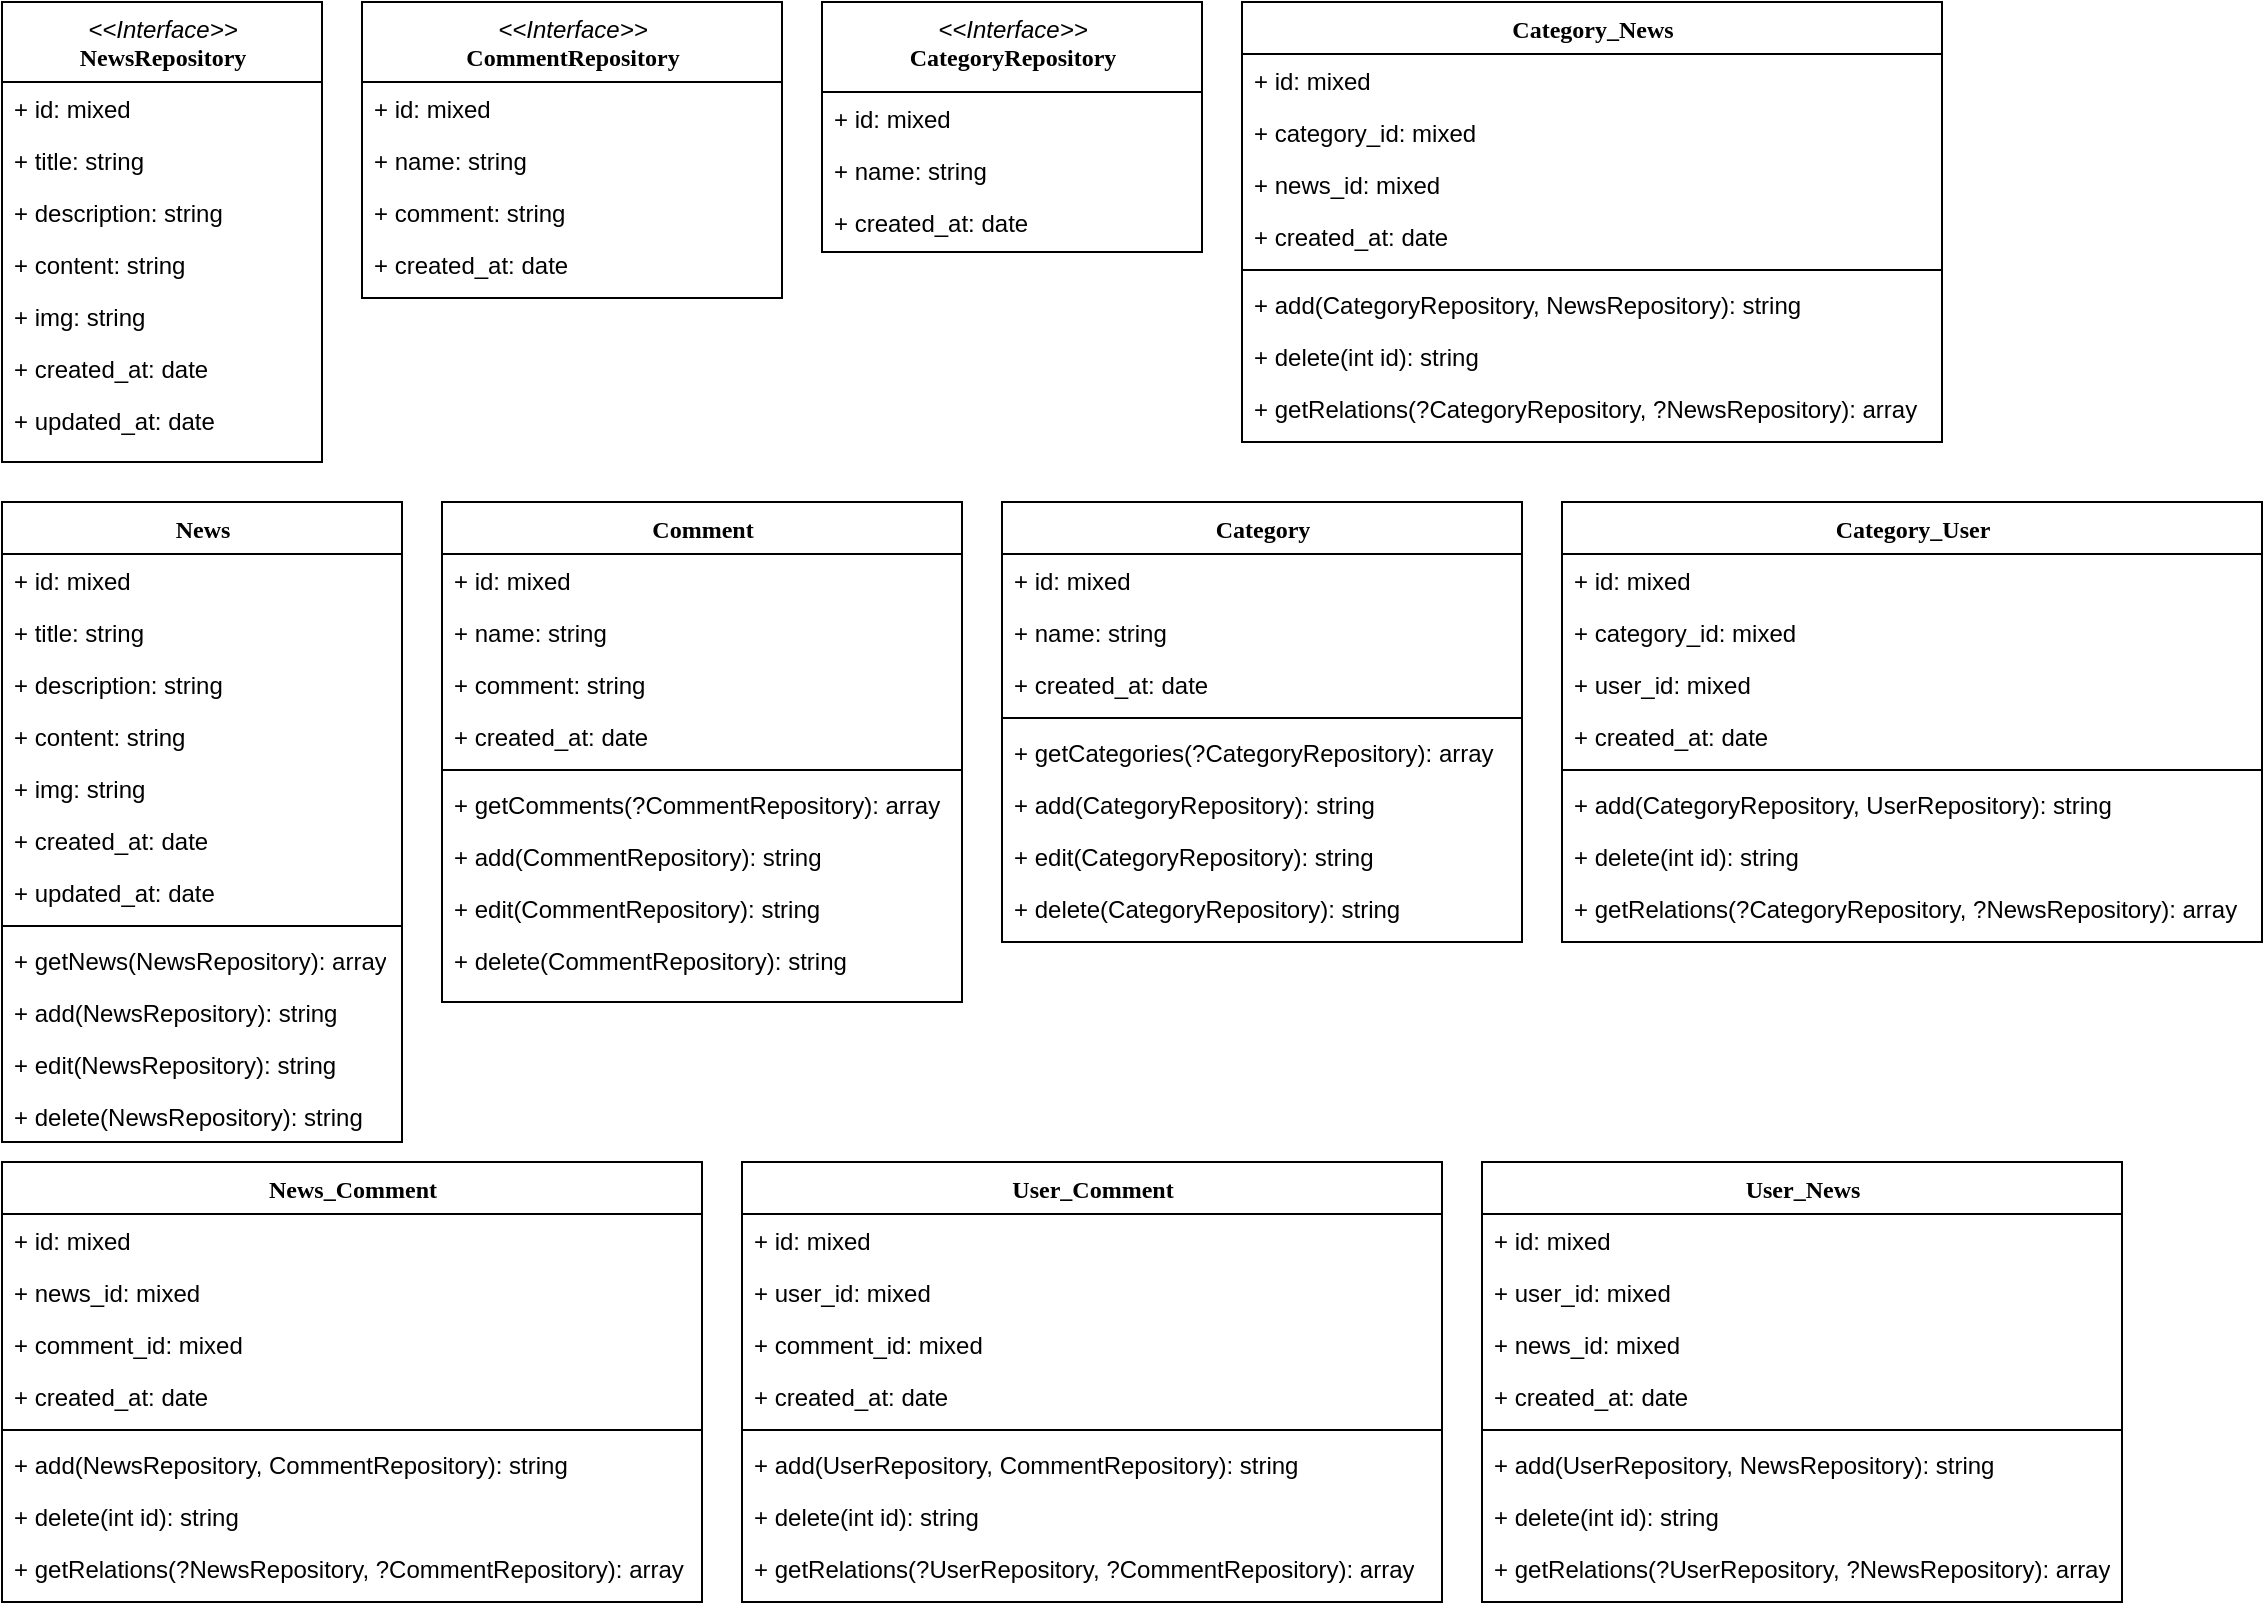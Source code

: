 <mxfile version="15.4.1" type="github">
  <diagram name="Page-1" id="6133507b-19e7-1e82-6fc7-422aa6c4b21f">
    <mxGraphModel dx="1108" dy="482" grid="1" gridSize="10" guides="1" tooltips="1" connect="1" arrows="1" fold="1" page="1" pageScale="1" pageWidth="1100" pageHeight="850" background="none" math="0" shadow="0">
      <root>
        <mxCell id="0" />
        <mxCell id="1" parent="0" />
        <mxCell id="ynhUUwyA57xp1AvjPQce-1" value="Category" style="swimlane;html=1;fontStyle=1;align=center;verticalAlign=top;childLayout=stackLayout;horizontal=1;startSize=26;horizontalStack=0;resizeParent=1;resizeLast=0;collapsible=1;marginBottom=0;swimlaneFillColor=#ffffff;rounded=0;shadow=0;comic=0;labelBackgroundColor=none;strokeWidth=1;fillColor=none;fontFamily=Verdana;fontSize=12" parent="1" vertex="1">
          <mxGeometry x="520" y="270" width="260" height="220" as="geometry" />
        </mxCell>
        <mxCell id="ynhUUwyA57xp1AvjPQce-2" value="+ id: mixed" style="text;html=1;strokeColor=none;fillColor=none;align=left;verticalAlign=top;spacingLeft=4;spacingRight=4;whiteSpace=wrap;overflow=hidden;rotatable=0;points=[[0,0.5],[1,0.5]];portConstraint=eastwest;" parent="ynhUUwyA57xp1AvjPQce-1" vertex="1">
          <mxGeometry y="26" width="260" height="26" as="geometry" />
        </mxCell>
        <mxCell id="ynhUUwyA57xp1AvjPQce-3" value="+ name: string" style="text;html=1;strokeColor=none;fillColor=none;align=left;verticalAlign=top;spacingLeft=4;spacingRight=4;whiteSpace=wrap;overflow=hidden;rotatable=0;points=[[0,0.5],[1,0.5]];portConstraint=eastwest;" parent="ynhUUwyA57xp1AvjPQce-1" vertex="1">
          <mxGeometry y="52" width="260" height="26" as="geometry" />
        </mxCell>
        <mxCell id="ynhUUwyA57xp1AvjPQce-4" value="+ created_at: date" style="text;html=1;strokeColor=none;fillColor=none;align=left;verticalAlign=top;spacingLeft=4;spacingRight=4;whiteSpace=wrap;overflow=hidden;rotatable=0;points=[[0,0.5],[1,0.5]];portConstraint=eastwest;" parent="ynhUUwyA57xp1AvjPQce-1" vertex="1">
          <mxGeometry y="78" width="260" height="26" as="geometry" />
        </mxCell>
        <mxCell id="ynhUUwyA57xp1AvjPQce-5" value="" style="line;html=1;strokeWidth=1;fillColor=none;align=left;verticalAlign=middle;spacingTop=-1;spacingLeft=3;spacingRight=3;rotatable=0;labelPosition=right;points=[];portConstraint=eastwest;" parent="ynhUUwyA57xp1AvjPQce-1" vertex="1">
          <mxGeometry y="104" width="260" height="8" as="geometry" />
        </mxCell>
        <mxCell id="ynhUUwyA57xp1AvjPQce-6" value="+ getCategories(?CategoryRepository): array" style="text;html=1;strokeColor=none;fillColor=none;align=left;verticalAlign=top;spacingLeft=4;spacingRight=4;whiteSpace=wrap;overflow=hidden;rotatable=0;points=[[0,0.5],[1,0.5]];portConstraint=eastwest;" parent="ynhUUwyA57xp1AvjPQce-1" vertex="1">
          <mxGeometry y="112" width="260" height="26" as="geometry" />
        </mxCell>
        <mxCell id="ynhUUwyA57xp1AvjPQce-7" value="+ add(CategoryRepository): string" style="text;html=1;strokeColor=none;fillColor=none;align=left;verticalAlign=top;spacingLeft=4;spacingRight=4;whiteSpace=wrap;overflow=hidden;rotatable=0;points=[[0,0.5],[1,0.5]];portConstraint=eastwest;" parent="ynhUUwyA57xp1AvjPQce-1" vertex="1">
          <mxGeometry y="138" width="260" height="26" as="geometry" />
        </mxCell>
        <mxCell id="ynhUUwyA57xp1AvjPQce-8" value="+ edit(CategoryRepository): string" style="text;html=1;strokeColor=none;fillColor=none;align=left;verticalAlign=top;spacingLeft=4;spacingRight=4;whiteSpace=wrap;overflow=hidden;rotatable=0;points=[[0,0.5],[1,0.5]];portConstraint=eastwest;" parent="ynhUUwyA57xp1AvjPQce-1" vertex="1">
          <mxGeometry y="164" width="260" height="26" as="geometry" />
        </mxCell>
        <mxCell id="ynhUUwyA57xp1AvjPQce-9" value="+ delete(CategoryRepository): string" style="text;html=1;strokeColor=none;fillColor=none;align=left;verticalAlign=top;spacingLeft=4;spacingRight=4;whiteSpace=wrap;overflow=hidden;rotatable=0;points=[[0,0.5],[1,0.5]];portConstraint=eastwest;" parent="ynhUUwyA57xp1AvjPQce-1" vertex="1">
          <mxGeometry y="190" width="260" height="26" as="geometry" />
        </mxCell>
        <mxCell id="ynhUUwyA57xp1AvjPQce-10" value="Category_News" style="swimlane;html=1;fontStyle=1;align=center;verticalAlign=top;childLayout=stackLayout;horizontal=1;startSize=26;horizontalStack=0;resizeParent=1;resizeLast=0;collapsible=1;marginBottom=0;swimlaneFillColor=#ffffff;rounded=0;shadow=0;comic=0;labelBackgroundColor=none;strokeWidth=1;fillColor=none;fontFamily=Verdana;fontSize=12" parent="1" vertex="1">
          <mxGeometry x="640" y="20" width="350" height="220" as="geometry" />
        </mxCell>
        <mxCell id="ynhUUwyA57xp1AvjPQce-11" value="+ id: mixed" style="text;html=1;strokeColor=none;fillColor=none;align=left;verticalAlign=top;spacingLeft=4;spacingRight=4;whiteSpace=wrap;overflow=hidden;rotatable=0;points=[[0,0.5],[1,0.5]];portConstraint=eastwest;" parent="ynhUUwyA57xp1AvjPQce-10" vertex="1">
          <mxGeometry y="26" width="350" height="26" as="geometry" />
        </mxCell>
        <mxCell id="ynhUUwyA57xp1AvjPQce-12" value="+ category_id: mixed" style="text;html=1;strokeColor=none;fillColor=none;align=left;verticalAlign=top;spacingLeft=4;spacingRight=4;whiteSpace=wrap;overflow=hidden;rotatable=0;points=[[0,0.5],[1,0.5]];portConstraint=eastwest;" parent="ynhUUwyA57xp1AvjPQce-10" vertex="1">
          <mxGeometry y="52" width="350" height="26" as="geometry" />
        </mxCell>
        <mxCell id="ynhUUwyA57xp1AvjPQce-13" value="+ news_id: mixed" style="text;html=1;strokeColor=none;fillColor=none;align=left;verticalAlign=top;spacingLeft=4;spacingRight=4;whiteSpace=wrap;overflow=hidden;rotatable=0;points=[[0,0.5],[1,0.5]];portConstraint=eastwest;" parent="ynhUUwyA57xp1AvjPQce-10" vertex="1">
          <mxGeometry y="78" width="350" height="26" as="geometry" />
        </mxCell>
        <mxCell id="ynhUUwyA57xp1AvjPQce-14" value="+ created_at: date" style="text;html=1;strokeColor=none;fillColor=none;align=left;verticalAlign=top;spacingLeft=4;spacingRight=4;whiteSpace=wrap;overflow=hidden;rotatable=0;points=[[0,0.5],[1,0.5]];portConstraint=eastwest;" parent="ynhUUwyA57xp1AvjPQce-10" vertex="1">
          <mxGeometry y="104" width="350" height="26" as="geometry" />
        </mxCell>
        <mxCell id="ynhUUwyA57xp1AvjPQce-15" value="" style="line;html=1;strokeWidth=1;fillColor=none;align=left;verticalAlign=middle;spacingTop=-1;spacingLeft=3;spacingRight=3;rotatable=0;labelPosition=right;points=[];portConstraint=eastwest;" parent="ynhUUwyA57xp1AvjPQce-10" vertex="1">
          <mxGeometry y="130" width="350" height="8" as="geometry" />
        </mxCell>
        <mxCell id="ynhUUwyA57xp1AvjPQce-16" value="+ add(CategoryRepository, NewsRepository): string" style="text;html=1;strokeColor=none;fillColor=none;align=left;verticalAlign=top;spacingLeft=4;spacingRight=4;whiteSpace=wrap;overflow=hidden;rotatable=0;points=[[0,0.5],[1,0.5]];portConstraint=eastwest;" parent="ynhUUwyA57xp1AvjPQce-10" vertex="1">
          <mxGeometry y="138" width="350" height="26" as="geometry" />
        </mxCell>
        <mxCell id="ynhUUwyA57xp1AvjPQce-17" value="+ delete(int id): string" style="text;html=1;strokeColor=none;fillColor=none;align=left;verticalAlign=top;spacingLeft=4;spacingRight=4;whiteSpace=wrap;overflow=hidden;rotatable=0;points=[[0,0.5],[1,0.5]];portConstraint=eastwest;" parent="ynhUUwyA57xp1AvjPQce-10" vertex="1">
          <mxGeometry y="164" width="350" height="26" as="geometry" />
        </mxCell>
        <mxCell id="ynhUUwyA57xp1AvjPQce-18" value="+ getRelations(?CategoryRepository, ?NewsRepository): array" style="text;html=1;strokeColor=none;fillColor=none;align=left;verticalAlign=top;spacingLeft=4;spacingRight=4;whiteSpace=wrap;overflow=hidden;rotatable=0;points=[[0,0.5],[1,0.5]];portConstraint=eastwest;" parent="ynhUUwyA57xp1AvjPQce-10" vertex="1">
          <mxGeometry y="190" width="350" height="26" as="geometry" />
        </mxCell>
        <mxCell id="ynhUUwyA57xp1AvjPQce-19" value="Comment" style="swimlane;html=1;fontStyle=1;align=center;verticalAlign=top;childLayout=stackLayout;horizontal=1;startSize=26;horizontalStack=0;resizeParent=1;resizeLast=0;collapsible=1;marginBottom=0;swimlaneFillColor=#ffffff;rounded=0;shadow=0;comic=0;labelBackgroundColor=none;strokeWidth=1;fillColor=none;fontFamily=Verdana;fontSize=12" parent="1" vertex="1">
          <mxGeometry x="240" y="270" width="260" height="250" as="geometry" />
        </mxCell>
        <mxCell id="ynhUUwyA57xp1AvjPQce-20" value="+ id: mixed" style="text;html=1;strokeColor=none;fillColor=none;align=left;verticalAlign=top;spacingLeft=4;spacingRight=4;whiteSpace=wrap;overflow=hidden;rotatable=0;points=[[0,0.5],[1,0.5]];portConstraint=eastwest;" parent="ynhUUwyA57xp1AvjPQce-19" vertex="1">
          <mxGeometry y="26" width="260" height="26" as="geometry" />
        </mxCell>
        <mxCell id="ynhUUwyA57xp1AvjPQce-21" value="+ name: string" style="text;html=1;strokeColor=none;fillColor=none;align=left;verticalAlign=top;spacingLeft=4;spacingRight=4;whiteSpace=wrap;overflow=hidden;rotatable=0;points=[[0,0.5],[1,0.5]];portConstraint=eastwest;" parent="ynhUUwyA57xp1AvjPQce-19" vertex="1">
          <mxGeometry y="52" width="260" height="26" as="geometry" />
        </mxCell>
        <mxCell id="ynhUUwyA57xp1AvjPQce-22" value="+ comment: string" style="text;html=1;strokeColor=none;fillColor=none;align=left;verticalAlign=top;spacingLeft=4;spacingRight=4;whiteSpace=wrap;overflow=hidden;rotatable=0;points=[[0,0.5],[1,0.5]];portConstraint=eastwest;" parent="ynhUUwyA57xp1AvjPQce-19" vertex="1">
          <mxGeometry y="78" width="260" height="26" as="geometry" />
        </mxCell>
        <mxCell id="ynhUUwyA57xp1AvjPQce-23" value="+ created_at: date" style="text;html=1;strokeColor=none;fillColor=none;align=left;verticalAlign=top;spacingLeft=4;spacingRight=4;whiteSpace=wrap;overflow=hidden;rotatable=0;points=[[0,0.5],[1,0.5]];portConstraint=eastwest;" parent="ynhUUwyA57xp1AvjPQce-19" vertex="1">
          <mxGeometry y="104" width="260" height="26" as="geometry" />
        </mxCell>
        <mxCell id="ynhUUwyA57xp1AvjPQce-24" value="" style="line;html=1;strokeWidth=1;fillColor=none;align=left;verticalAlign=middle;spacingTop=-1;spacingLeft=3;spacingRight=3;rotatable=0;labelPosition=right;points=[];portConstraint=eastwest;" parent="ynhUUwyA57xp1AvjPQce-19" vertex="1">
          <mxGeometry y="130" width="260" height="8" as="geometry" />
        </mxCell>
        <mxCell id="ynhUUwyA57xp1AvjPQce-25" value="+ getComments(?CommentRepository): array" style="text;html=1;strokeColor=none;fillColor=none;align=left;verticalAlign=top;spacingLeft=4;spacingRight=4;whiteSpace=wrap;overflow=hidden;rotatable=0;points=[[0,0.5],[1,0.5]];portConstraint=eastwest;" parent="ynhUUwyA57xp1AvjPQce-19" vertex="1">
          <mxGeometry y="138" width="260" height="26" as="geometry" />
        </mxCell>
        <mxCell id="ynhUUwyA57xp1AvjPQce-26" value="+ add(CommentRepository): string" style="text;html=1;strokeColor=none;fillColor=none;align=left;verticalAlign=top;spacingLeft=4;spacingRight=4;whiteSpace=wrap;overflow=hidden;rotatable=0;points=[[0,0.5],[1,0.5]];portConstraint=eastwest;" parent="ynhUUwyA57xp1AvjPQce-19" vertex="1">
          <mxGeometry y="164" width="260" height="26" as="geometry" />
        </mxCell>
        <mxCell id="ynhUUwyA57xp1AvjPQce-27" value="+ edit(CommentRepository): string" style="text;html=1;strokeColor=none;fillColor=none;align=left;verticalAlign=top;spacingLeft=4;spacingRight=4;whiteSpace=wrap;overflow=hidden;rotatable=0;points=[[0,0.5],[1,0.5]];portConstraint=eastwest;" parent="ynhUUwyA57xp1AvjPQce-19" vertex="1">
          <mxGeometry y="190" width="260" height="26" as="geometry" />
        </mxCell>
        <mxCell id="ynhUUwyA57xp1AvjPQce-28" value="+ delete(CommentRepository): string" style="text;html=1;strokeColor=none;fillColor=none;align=left;verticalAlign=top;spacingLeft=4;spacingRight=4;whiteSpace=wrap;overflow=hidden;rotatable=0;points=[[0,0.5],[1,0.5]];portConstraint=eastwest;" parent="ynhUUwyA57xp1AvjPQce-19" vertex="1">
          <mxGeometry y="216" width="260" height="26" as="geometry" />
        </mxCell>
        <mxCell id="ynhUUwyA57xp1AvjPQce-29" value="News" style="swimlane;html=1;fontStyle=1;align=center;verticalAlign=top;childLayout=stackLayout;horizontal=1;startSize=26;horizontalStack=0;resizeParent=1;resizeLast=0;collapsible=1;marginBottom=0;swimlaneFillColor=#ffffff;rounded=0;shadow=0;comic=0;labelBackgroundColor=none;strokeWidth=1;fillColor=none;fontFamily=Verdana;fontSize=12" parent="1" vertex="1">
          <mxGeometry x="20" y="270" width="200" height="320" as="geometry" />
        </mxCell>
        <mxCell id="ynhUUwyA57xp1AvjPQce-30" value="+ id: mixed" style="text;html=1;strokeColor=none;fillColor=none;align=left;verticalAlign=top;spacingLeft=4;spacingRight=4;whiteSpace=wrap;overflow=hidden;rotatable=0;points=[[0,0.5],[1,0.5]];portConstraint=eastwest;" parent="ynhUUwyA57xp1AvjPQce-29" vertex="1">
          <mxGeometry y="26" width="200" height="26" as="geometry" />
        </mxCell>
        <mxCell id="ynhUUwyA57xp1AvjPQce-31" value="+ title: string" style="text;html=1;strokeColor=none;fillColor=none;align=left;verticalAlign=top;spacingLeft=4;spacingRight=4;whiteSpace=wrap;overflow=hidden;rotatable=0;points=[[0,0.5],[1,0.5]];portConstraint=eastwest;" parent="ynhUUwyA57xp1AvjPQce-29" vertex="1">
          <mxGeometry y="52" width="200" height="26" as="geometry" />
        </mxCell>
        <mxCell id="ynhUUwyA57xp1AvjPQce-32" value="+ description: string" style="text;html=1;strokeColor=none;fillColor=none;align=left;verticalAlign=top;spacingLeft=4;spacingRight=4;whiteSpace=wrap;overflow=hidden;rotatable=0;points=[[0,0.5],[1,0.5]];portConstraint=eastwest;" parent="ynhUUwyA57xp1AvjPQce-29" vertex="1">
          <mxGeometry y="78" width="200" height="26" as="geometry" />
        </mxCell>
        <mxCell id="ynhUUwyA57xp1AvjPQce-33" value="+ content: string" style="text;html=1;strokeColor=none;fillColor=none;align=left;verticalAlign=top;spacingLeft=4;spacingRight=4;whiteSpace=wrap;overflow=hidden;rotatable=0;points=[[0,0.5],[1,0.5]];portConstraint=eastwest;" parent="ynhUUwyA57xp1AvjPQce-29" vertex="1">
          <mxGeometry y="104" width="200" height="26" as="geometry" />
        </mxCell>
        <mxCell id="ynhUUwyA57xp1AvjPQce-34" value="+ img: string" style="text;html=1;strokeColor=none;fillColor=none;align=left;verticalAlign=top;spacingLeft=4;spacingRight=4;whiteSpace=wrap;overflow=hidden;rotatable=0;points=[[0,0.5],[1,0.5]];portConstraint=eastwest;" parent="ynhUUwyA57xp1AvjPQce-29" vertex="1">
          <mxGeometry y="130" width="200" height="26" as="geometry" />
        </mxCell>
        <mxCell id="ynhUUwyA57xp1AvjPQce-35" value="+ created_at: date" style="text;html=1;strokeColor=none;fillColor=none;align=left;verticalAlign=top;spacingLeft=4;spacingRight=4;whiteSpace=wrap;overflow=hidden;rotatable=0;points=[[0,0.5],[1,0.5]];portConstraint=eastwest;" parent="ynhUUwyA57xp1AvjPQce-29" vertex="1">
          <mxGeometry y="156" width="200" height="26" as="geometry" />
        </mxCell>
        <mxCell id="ynhUUwyA57xp1AvjPQce-36" value="+ updated_at: date" style="text;html=1;strokeColor=none;fillColor=none;align=left;verticalAlign=top;spacingLeft=4;spacingRight=4;whiteSpace=wrap;overflow=hidden;rotatable=0;points=[[0,0.5],[1,0.5]];portConstraint=eastwest;" parent="ynhUUwyA57xp1AvjPQce-29" vertex="1">
          <mxGeometry y="182" width="200" height="26" as="geometry" />
        </mxCell>
        <mxCell id="ynhUUwyA57xp1AvjPQce-37" value="" style="line;html=1;strokeWidth=1;fillColor=none;align=left;verticalAlign=middle;spacingTop=-1;spacingLeft=3;spacingRight=3;rotatable=0;labelPosition=right;points=[];portConstraint=eastwest;" parent="ynhUUwyA57xp1AvjPQce-29" vertex="1">
          <mxGeometry y="208" width="200" height="8" as="geometry" />
        </mxCell>
        <mxCell id="ynhUUwyA57xp1AvjPQce-38" value="+ getNews(NewsRepository): array" style="text;html=1;strokeColor=none;fillColor=none;align=left;verticalAlign=top;spacingLeft=4;spacingRight=4;whiteSpace=wrap;overflow=hidden;rotatable=0;points=[[0,0.5],[1,0.5]];portConstraint=eastwest;" parent="ynhUUwyA57xp1AvjPQce-29" vertex="1">
          <mxGeometry y="216" width="200" height="26" as="geometry" />
        </mxCell>
        <mxCell id="ynhUUwyA57xp1AvjPQce-39" value="+ add(NewsRepository): string" style="text;html=1;strokeColor=none;fillColor=none;align=left;verticalAlign=top;spacingLeft=4;spacingRight=4;whiteSpace=wrap;overflow=hidden;rotatable=0;points=[[0,0.5],[1,0.5]];portConstraint=eastwest;" parent="ynhUUwyA57xp1AvjPQce-29" vertex="1">
          <mxGeometry y="242" width="200" height="26" as="geometry" />
        </mxCell>
        <mxCell id="ynhUUwyA57xp1AvjPQce-40" value="+ edit(NewsRepository): string" style="text;html=1;strokeColor=none;fillColor=none;align=left;verticalAlign=top;spacingLeft=4;spacingRight=4;whiteSpace=wrap;overflow=hidden;rotatable=0;points=[[0,0.5],[1,0.5]];portConstraint=eastwest;" parent="ynhUUwyA57xp1AvjPQce-29" vertex="1">
          <mxGeometry y="268" width="200" height="26" as="geometry" />
        </mxCell>
        <mxCell id="ynhUUwyA57xp1AvjPQce-41" value="+ delete(NewsRepository): string" style="text;html=1;strokeColor=none;fillColor=none;align=left;verticalAlign=top;spacingLeft=4;spacingRight=4;whiteSpace=wrap;overflow=hidden;rotatable=0;points=[[0,0.5],[1,0.5]];portConstraint=eastwest;" parent="ynhUUwyA57xp1AvjPQce-29" vertex="1">
          <mxGeometry y="294" width="200" height="26" as="geometry" />
        </mxCell>
        <mxCell id="ynhUUwyA57xp1AvjPQce-42" value="News_Comment" style="swimlane;html=1;fontStyle=1;align=center;verticalAlign=top;childLayout=stackLayout;horizontal=1;startSize=26;horizontalStack=0;resizeParent=1;resizeLast=0;collapsible=1;marginBottom=0;swimlaneFillColor=#ffffff;rounded=0;shadow=0;comic=0;labelBackgroundColor=none;strokeWidth=1;fillColor=none;fontFamily=Verdana;fontSize=12" parent="1" vertex="1">
          <mxGeometry x="20" y="600" width="350" height="220" as="geometry" />
        </mxCell>
        <mxCell id="ynhUUwyA57xp1AvjPQce-43" value="+ id: mixed" style="text;html=1;strokeColor=none;fillColor=none;align=left;verticalAlign=top;spacingLeft=4;spacingRight=4;whiteSpace=wrap;overflow=hidden;rotatable=0;points=[[0,0.5],[1,0.5]];portConstraint=eastwest;" parent="ynhUUwyA57xp1AvjPQce-42" vertex="1">
          <mxGeometry y="26" width="350" height="26" as="geometry" />
        </mxCell>
        <mxCell id="ynhUUwyA57xp1AvjPQce-44" value="+ news_id: mixed" style="text;html=1;strokeColor=none;fillColor=none;align=left;verticalAlign=top;spacingLeft=4;spacingRight=4;whiteSpace=wrap;overflow=hidden;rotatable=0;points=[[0,0.5],[1,0.5]];portConstraint=eastwest;" parent="ynhUUwyA57xp1AvjPQce-42" vertex="1">
          <mxGeometry y="52" width="350" height="26" as="geometry" />
        </mxCell>
        <mxCell id="ynhUUwyA57xp1AvjPQce-45" value="+ comment_id: mixed" style="text;html=1;strokeColor=none;fillColor=none;align=left;verticalAlign=top;spacingLeft=4;spacingRight=4;whiteSpace=wrap;overflow=hidden;rotatable=0;points=[[0,0.5],[1,0.5]];portConstraint=eastwest;" parent="ynhUUwyA57xp1AvjPQce-42" vertex="1">
          <mxGeometry y="78" width="350" height="26" as="geometry" />
        </mxCell>
        <mxCell id="ynhUUwyA57xp1AvjPQce-46" value="+ created_at: date" style="text;html=1;strokeColor=none;fillColor=none;align=left;verticalAlign=top;spacingLeft=4;spacingRight=4;whiteSpace=wrap;overflow=hidden;rotatable=0;points=[[0,0.5],[1,0.5]];portConstraint=eastwest;" parent="ynhUUwyA57xp1AvjPQce-42" vertex="1">
          <mxGeometry y="104" width="350" height="26" as="geometry" />
        </mxCell>
        <mxCell id="ynhUUwyA57xp1AvjPQce-47" value="" style="line;html=1;strokeWidth=1;fillColor=none;align=left;verticalAlign=middle;spacingTop=-1;spacingLeft=3;spacingRight=3;rotatable=0;labelPosition=right;points=[];portConstraint=eastwest;" parent="ynhUUwyA57xp1AvjPQce-42" vertex="1">
          <mxGeometry y="130" width="350" height="8" as="geometry" />
        </mxCell>
        <mxCell id="ynhUUwyA57xp1AvjPQce-48" value="+ add(NewsRepository, CommentRepository): string" style="text;html=1;strokeColor=none;fillColor=none;align=left;verticalAlign=top;spacingLeft=4;spacingRight=4;whiteSpace=wrap;overflow=hidden;rotatable=0;points=[[0,0.5],[1,0.5]];portConstraint=eastwest;" parent="ynhUUwyA57xp1AvjPQce-42" vertex="1">
          <mxGeometry y="138" width="350" height="26" as="geometry" />
        </mxCell>
        <mxCell id="ynhUUwyA57xp1AvjPQce-49" value="+ delete(int id): string" style="text;html=1;strokeColor=none;fillColor=none;align=left;verticalAlign=top;spacingLeft=4;spacingRight=4;whiteSpace=wrap;overflow=hidden;rotatable=0;points=[[0,0.5],[1,0.5]];portConstraint=eastwest;" parent="ynhUUwyA57xp1AvjPQce-42" vertex="1">
          <mxGeometry y="164" width="350" height="26" as="geometry" />
        </mxCell>
        <mxCell id="ynhUUwyA57xp1AvjPQce-50" value="+ getRelations(?NewsRepository, ?CommentRepository): array" style="text;html=1;strokeColor=none;fillColor=none;align=left;verticalAlign=top;spacingLeft=4;spacingRight=4;whiteSpace=wrap;overflow=hidden;rotatable=0;points=[[0,0.5],[1,0.5]];portConstraint=eastwest;" parent="ynhUUwyA57xp1AvjPQce-42" vertex="1">
          <mxGeometry y="190" width="350" height="26" as="geometry" />
        </mxCell>
        <mxCell id="ynhUUwyA57xp1AvjPQce-51" value="User_Comment" style="swimlane;html=1;fontStyle=1;align=center;verticalAlign=top;childLayout=stackLayout;horizontal=1;startSize=26;horizontalStack=0;resizeParent=1;resizeLast=0;collapsible=1;marginBottom=0;swimlaneFillColor=#ffffff;rounded=0;shadow=0;comic=0;labelBackgroundColor=none;strokeWidth=1;fillColor=none;fontFamily=Verdana;fontSize=12" parent="1" vertex="1">
          <mxGeometry x="390" y="600" width="350" height="220" as="geometry" />
        </mxCell>
        <mxCell id="ynhUUwyA57xp1AvjPQce-52" value="+ id: mixed" style="text;html=1;strokeColor=none;fillColor=none;align=left;verticalAlign=top;spacingLeft=4;spacingRight=4;whiteSpace=wrap;overflow=hidden;rotatable=0;points=[[0,0.5],[1,0.5]];portConstraint=eastwest;" parent="ynhUUwyA57xp1AvjPQce-51" vertex="1">
          <mxGeometry y="26" width="350" height="26" as="geometry" />
        </mxCell>
        <mxCell id="ynhUUwyA57xp1AvjPQce-53" value="+ user_id: mixed" style="text;html=1;strokeColor=none;fillColor=none;align=left;verticalAlign=top;spacingLeft=4;spacingRight=4;whiteSpace=wrap;overflow=hidden;rotatable=0;points=[[0,0.5],[1,0.5]];portConstraint=eastwest;" parent="ynhUUwyA57xp1AvjPQce-51" vertex="1">
          <mxGeometry y="52" width="350" height="26" as="geometry" />
        </mxCell>
        <mxCell id="ynhUUwyA57xp1AvjPQce-54" value="+ comment_id: mixed" style="text;html=1;strokeColor=none;fillColor=none;align=left;verticalAlign=top;spacingLeft=4;spacingRight=4;whiteSpace=wrap;overflow=hidden;rotatable=0;points=[[0,0.5],[1,0.5]];portConstraint=eastwest;" parent="ynhUUwyA57xp1AvjPQce-51" vertex="1">
          <mxGeometry y="78" width="350" height="26" as="geometry" />
        </mxCell>
        <mxCell id="ynhUUwyA57xp1AvjPQce-55" value="+ created_at: date" style="text;html=1;strokeColor=none;fillColor=none;align=left;verticalAlign=top;spacingLeft=4;spacingRight=4;whiteSpace=wrap;overflow=hidden;rotatable=0;points=[[0,0.5],[1,0.5]];portConstraint=eastwest;" parent="ynhUUwyA57xp1AvjPQce-51" vertex="1">
          <mxGeometry y="104" width="350" height="26" as="geometry" />
        </mxCell>
        <mxCell id="ynhUUwyA57xp1AvjPQce-56" value="" style="line;html=1;strokeWidth=1;fillColor=none;align=left;verticalAlign=middle;spacingTop=-1;spacingLeft=3;spacingRight=3;rotatable=0;labelPosition=right;points=[];portConstraint=eastwest;" parent="ynhUUwyA57xp1AvjPQce-51" vertex="1">
          <mxGeometry y="130" width="350" height="8" as="geometry" />
        </mxCell>
        <mxCell id="ynhUUwyA57xp1AvjPQce-57" value="+ add(UserRepository, CommentRepository): string" style="text;html=1;strokeColor=none;fillColor=none;align=left;verticalAlign=top;spacingLeft=4;spacingRight=4;whiteSpace=wrap;overflow=hidden;rotatable=0;points=[[0,0.5],[1,0.5]];portConstraint=eastwest;" parent="ynhUUwyA57xp1AvjPQce-51" vertex="1">
          <mxGeometry y="138" width="350" height="26" as="geometry" />
        </mxCell>
        <mxCell id="ynhUUwyA57xp1AvjPQce-58" value="+ delete(int id): string" style="text;html=1;strokeColor=none;fillColor=none;align=left;verticalAlign=top;spacingLeft=4;spacingRight=4;whiteSpace=wrap;overflow=hidden;rotatable=0;points=[[0,0.5],[1,0.5]];portConstraint=eastwest;" parent="ynhUUwyA57xp1AvjPQce-51" vertex="1">
          <mxGeometry y="164" width="350" height="26" as="geometry" />
        </mxCell>
        <mxCell id="ynhUUwyA57xp1AvjPQce-59" value="+ getRelations(?UserRepository, ?CommentRepository): array" style="text;html=1;strokeColor=none;fillColor=none;align=left;verticalAlign=top;spacingLeft=4;spacingRight=4;whiteSpace=wrap;overflow=hidden;rotatable=0;points=[[0,0.5],[1,0.5]];portConstraint=eastwest;" parent="ynhUUwyA57xp1AvjPQce-51" vertex="1">
          <mxGeometry y="190" width="350" height="26" as="geometry" />
        </mxCell>
        <mxCell id="ynhUUwyA57xp1AvjPQce-60" value="User_News" style="swimlane;html=1;fontStyle=1;align=center;verticalAlign=top;childLayout=stackLayout;horizontal=1;startSize=26;horizontalStack=0;resizeParent=1;resizeLast=0;collapsible=1;marginBottom=0;swimlaneFillColor=#ffffff;rounded=0;shadow=0;comic=0;labelBackgroundColor=none;strokeWidth=1;fillColor=none;fontFamily=Verdana;fontSize=12" parent="1" vertex="1">
          <mxGeometry x="760" y="600" width="320" height="220" as="geometry" />
        </mxCell>
        <mxCell id="ynhUUwyA57xp1AvjPQce-61" value="+ id: mixed" style="text;html=1;strokeColor=none;fillColor=none;align=left;verticalAlign=top;spacingLeft=4;spacingRight=4;whiteSpace=wrap;overflow=hidden;rotatable=0;points=[[0,0.5],[1,0.5]];portConstraint=eastwest;" parent="ynhUUwyA57xp1AvjPQce-60" vertex="1">
          <mxGeometry y="26" width="320" height="26" as="geometry" />
        </mxCell>
        <mxCell id="ynhUUwyA57xp1AvjPQce-62" value="+ user_id: mixed" style="text;html=1;strokeColor=none;fillColor=none;align=left;verticalAlign=top;spacingLeft=4;spacingRight=4;whiteSpace=wrap;overflow=hidden;rotatable=0;points=[[0,0.5],[1,0.5]];portConstraint=eastwest;" parent="ynhUUwyA57xp1AvjPQce-60" vertex="1">
          <mxGeometry y="52" width="320" height="26" as="geometry" />
        </mxCell>
        <mxCell id="ynhUUwyA57xp1AvjPQce-63" value="+ news_id: mixed" style="text;html=1;strokeColor=none;fillColor=none;align=left;verticalAlign=top;spacingLeft=4;spacingRight=4;whiteSpace=wrap;overflow=hidden;rotatable=0;points=[[0,0.5],[1,0.5]];portConstraint=eastwest;" parent="ynhUUwyA57xp1AvjPQce-60" vertex="1">
          <mxGeometry y="78" width="320" height="26" as="geometry" />
        </mxCell>
        <mxCell id="ynhUUwyA57xp1AvjPQce-64" value="+ created_at: date" style="text;html=1;strokeColor=none;fillColor=none;align=left;verticalAlign=top;spacingLeft=4;spacingRight=4;whiteSpace=wrap;overflow=hidden;rotatable=0;points=[[0,0.5],[1,0.5]];portConstraint=eastwest;" parent="ynhUUwyA57xp1AvjPQce-60" vertex="1">
          <mxGeometry y="104" width="320" height="26" as="geometry" />
        </mxCell>
        <mxCell id="ynhUUwyA57xp1AvjPQce-65" value="" style="line;html=1;strokeWidth=1;fillColor=none;align=left;verticalAlign=middle;spacingTop=-1;spacingLeft=3;spacingRight=3;rotatable=0;labelPosition=right;points=[];portConstraint=eastwest;" parent="ynhUUwyA57xp1AvjPQce-60" vertex="1">
          <mxGeometry y="130" width="320" height="8" as="geometry" />
        </mxCell>
        <mxCell id="ynhUUwyA57xp1AvjPQce-66" value="+ add(UserRepository, NewsRepository): string" style="text;html=1;strokeColor=none;fillColor=none;align=left;verticalAlign=top;spacingLeft=4;spacingRight=4;whiteSpace=wrap;overflow=hidden;rotatable=0;points=[[0,0.5],[1,0.5]];portConstraint=eastwest;" parent="ynhUUwyA57xp1AvjPQce-60" vertex="1">
          <mxGeometry y="138" width="320" height="26" as="geometry" />
        </mxCell>
        <mxCell id="ynhUUwyA57xp1AvjPQce-67" value="+ delete(int id): string" style="text;html=1;strokeColor=none;fillColor=none;align=left;verticalAlign=top;spacingLeft=4;spacingRight=4;whiteSpace=wrap;overflow=hidden;rotatable=0;points=[[0,0.5],[1,0.5]];portConstraint=eastwest;" parent="ynhUUwyA57xp1AvjPQce-60" vertex="1">
          <mxGeometry y="164" width="320" height="26" as="geometry" />
        </mxCell>
        <mxCell id="ynhUUwyA57xp1AvjPQce-68" value="+ getRelations(?UserRepository, ?NewsRepository): array" style="text;html=1;strokeColor=none;fillColor=none;align=left;verticalAlign=top;spacingLeft=4;spacingRight=4;whiteSpace=wrap;overflow=hidden;rotatable=0;points=[[0,0.5],[1,0.5]];portConstraint=eastwest;" parent="ynhUUwyA57xp1AvjPQce-60" vertex="1">
          <mxGeometry y="190" width="320" height="26" as="geometry" />
        </mxCell>
        <mxCell id="ynhUUwyA57xp1AvjPQce-69" value="Category_User" style="swimlane;html=1;fontStyle=1;align=center;verticalAlign=top;childLayout=stackLayout;horizontal=1;startSize=26;horizontalStack=0;resizeParent=1;resizeLast=0;collapsible=1;marginBottom=0;swimlaneFillColor=#ffffff;rounded=0;shadow=0;comic=0;labelBackgroundColor=none;strokeWidth=1;fillColor=none;fontFamily=Verdana;fontSize=12" parent="1" vertex="1">
          <mxGeometry x="800" y="270" width="350" height="220" as="geometry" />
        </mxCell>
        <mxCell id="ynhUUwyA57xp1AvjPQce-70" value="+ id: mixed" style="text;html=1;strokeColor=none;fillColor=none;align=left;verticalAlign=top;spacingLeft=4;spacingRight=4;whiteSpace=wrap;overflow=hidden;rotatable=0;points=[[0,0.5],[1,0.5]];portConstraint=eastwest;" parent="ynhUUwyA57xp1AvjPQce-69" vertex="1">
          <mxGeometry y="26" width="350" height="26" as="geometry" />
        </mxCell>
        <mxCell id="ynhUUwyA57xp1AvjPQce-71" value="+ category_id: mixed" style="text;html=1;strokeColor=none;fillColor=none;align=left;verticalAlign=top;spacingLeft=4;spacingRight=4;whiteSpace=wrap;overflow=hidden;rotatable=0;points=[[0,0.5],[1,0.5]];portConstraint=eastwest;" parent="ynhUUwyA57xp1AvjPQce-69" vertex="1">
          <mxGeometry y="52" width="350" height="26" as="geometry" />
        </mxCell>
        <mxCell id="ynhUUwyA57xp1AvjPQce-72" value="+ user_id: mixed" style="text;html=1;strokeColor=none;fillColor=none;align=left;verticalAlign=top;spacingLeft=4;spacingRight=4;whiteSpace=wrap;overflow=hidden;rotatable=0;points=[[0,0.5],[1,0.5]];portConstraint=eastwest;" parent="ynhUUwyA57xp1AvjPQce-69" vertex="1">
          <mxGeometry y="78" width="350" height="26" as="geometry" />
        </mxCell>
        <mxCell id="ynhUUwyA57xp1AvjPQce-73" value="+ created_at: date" style="text;html=1;strokeColor=none;fillColor=none;align=left;verticalAlign=top;spacingLeft=4;spacingRight=4;whiteSpace=wrap;overflow=hidden;rotatable=0;points=[[0,0.5],[1,0.5]];portConstraint=eastwest;" parent="ynhUUwyA57xp1AvjPQce-69" vertex="1">
          <mxGeometry y="104" width="350" height="26" as="geometry" />
        </mxCell>
        <mxCell id="ynhUUwyA57xp1AvjPQce-74" value="" style="line;html=1;strokeWidth=1;fillColor=none;align=left;verticalAlign=middle;spacingTop=-1;spacingLeft=3;spacingRight=3;rotatable=0;labelPosition=right;points=[];portConstraint=eastwest;" parent="ynhUUwyA57xp1AvjPQce-69" vertex="1">
          <mxGeometry y="130" width="350" height="8" as="geometry" />
        </mxCell>
        <mxCell id="ynhUUwyA57xp1AvjPQce-75" value="+ add(CategoryRepository, UserRepository): string" style="text;html=1;strokeColor=none;fillColor=none;align=left;verticalAlign=top;spacingLeft=4;spacingRight=4;whiteSpace=wrap;overflow=hidden;rotatable=0;points=[[0,0.5],[1,0.5]];portConstraint=eastwest;" parent="ynhUUwyA57xp1AvjPQce-69" vertex="1">
          <mxGeometry y="138" width="350" height="26" as="geometry" />
        </mxCell>
        <mxCell id="ynhUUwyA57xp1AvjPQce-76" value="+ delete(int id): string" style="text;html=1;strokeColor=none;fillColor=none;align=left;verticalAlign=top;spacingLeft=4;spacingRight=4;whiteSpace=wrap;overflow=hidden;rotatable=0;points=[[0,0.5],[1,0.5]];portConstraint=eastwest;" parent="ynhUUwyA57xp1AvjPQce-69" vertex="1">
          <mxGeometry y="164" width="350" height="26" as="geometry" />
        </mxCell>
        <mxCell id="ynhUUwyA57xp1AvjPQce-77" value="+ getRelations(?CategoryRepository, ?NewsRepository): array" style="text;html=1;strokeColor=none;fillColor=none;align=left;verticalAlign=top;spacingLeft=4;spacingRight=4;whiteSpace=wrap;overflow=hidden;rotatable=0;points=[[0,0.5],[1,0.5]];portConstraint=eastwest;" parent="ynhUUwyA57xp1AvjPQce-69" vertex="1">
          <mxGeometry y="190" width="350" height="26" as="geometry" />
        </mxCell>
        <mxCell id="ynhUUwyA57xp1AvjPQce-80" value="&lt;i style=&quot;font-family: &amp;#34;helvetica&amp;#34; ; font-weight: 400&quot;&gt;&amp;lt;&amp;lt;Interface&amp;gt;&amp;gt;&lt;br&gt;&lt;/i&gt;NewsRepository" style="swimlane;html=1;fontStyle=1;align=center;verticalAlign=top;childLayout=stackLayout;horizontal=1;startSize=40;horizontalStack=0;resizeParent=1;resizeLast=0;collapsible=1;marginBottom=0;swimlaneFillColor=#ffffff;rounded=0;shadow=0;comic=0;labelBackgroundColor=none;strokeWidth=1;fillColor=none;fontFamily=Verdana;fontSize=12" parent="1" vertex="1">
          <mxGeometry x="20" y="20" width="160" height="230" as="geometry" />
        </mxCell>
        <mxCell id="ynhUUwyA57xp1AvjPQce-81" value="+ id: mixed" style="text;html=1;strokeColor=none;fillColor=none;align=left;verticalAlign=top;spacingLeft=4;spacingRight=4;whiteSpace=wrap;overflow=hidden;rotatable=0;points=[[0,0.5],[1,0.5]];portConstraint=eastwest;" parent="ynhUUwyA57xp1AvjPQce-80" vertex="1">
          <mxGeometry y="40" width="160" height="26" as="geometry" />
        </mxCell>
        <mxCell id="ynhUUwyA57xp1AvjPQce-82" value="+ title: string" style="text;html=1;strokeColor=none;fillColor=none;align=left;verticalAlign=top;spacingLeft=4;spacingRight=4;whiteSpace=wrap;overflow=hidden;rotatable=0;points=[[0,0.5],[1,0.5]];portConstraint=eastwest;" parent="ynhUUwyA57xp1AvjPQce-80" vertex="1">
          <mxGeometry y="66" width="160" height="26" as="geometry" />
        </mxCell>
        <mxCell id="ynhUUwyA57xp1AvjPQce-83" value="+ description: string" style="text;html=1;strokeColor=none;fillColor=none;align=left;verticalAlign=top;spacingLeft=4;spacingRight=4;whiteSpace=wrap;overflow=hidden;rotatable=0;points=[[0,0.5],[1,0.5]];portConstraint=eastwest;" parent="ynhUUwyA57xp1AvjPQce-80" vertex="1">
          <mxGeometry y="92" width="160" height="26" as="geometry" />
        </mxCell>
        <mxCell id="ynhUUwyA57xp1AvjPQce-84" value="+ content: string" style="text;html=1;strokeColor=none;fillColor=none;align=left;verticalAlign=top;spacingLeft=4;spacingRight=4;whiteSpace=wrap;overflow=hidden;rotatable=0;points=[[0,0.5],[1,0.5]];portConstraint=eastwest;" parent="ynhUUwyA57xp1AvjPQce-80" vertex="1">
          <mxGeometry y="118" width="160" height="26" as="geometry" />
        </mxCell>
        <mxCell id="ynhUUwyA57xp1AvjPQce-85" value="+ img: string" style="text;html=1;strokeColor=none;fillColor=none;align=left;verticalAlign=top;spacingLeft=4;spacingRight=4;whiteSpace=wrap;overflow=hidden;rotatable=0;points=[[0,0.5],[1,0.5]];portConstraint=eastwest;" parent="ynhUUwyA57xp1AvjPQce-80" vertex="1">
          <mxGeometry y="144" width="160" height="26" as="geometry" />
        </mxCell>
        <mxCell id="ynhUUwyA57xp1AvjPQce-86" value="+ created_at: date" style="text;html=1;strokeColor=none;fillColor=none;align=left;verticalAlign=top;spacingLeft=4;spacingRight=4;whiteSpace=wrap;overflow=hidden;rotatable=0;points=[[0,0.5],[1,0.5]];portConstraint=eastwest;" parent="ynhUUwyA57xp1AvjPQce-80" vertex="1">
          <mxGeometry y="170" width="160" height="26" as="geometry" />
        </mxCell>
        <mxCell id="ynhUUwyA57xp1AvjPQce-87" value="+ updated_at: date" style="text;html=1;strokeColor=none;fillColor=none;align=left;verticalAlign=top;spacingLeft=4;spacingRight=4;whiteSpace=wrap;overflow=hidden;rotatable=0;points=[[0,0.5],[1,0.5]];portConstraint=eastwest;" parent="ynhUUwyA57xp1AvjPQce-80" vertex="1">
          <mxGeometry y="196" width="160" height="26" as="geometry" />
        </mxCell>
        <mxCell id="ynhUUwyA57xp1AvjPQce-93" value="&lt;i style=&quot;font-family: &amp;#34;helvetica&amp;#34; ; font-weight: 400&quot;&gt;&amp;lt;&amp;lt;Interface&amp;gt;&amp;gt;&lt;br&gt;&lt;/i&gt;CategoryRepository" style="swimlane;html=1;fontStyle=1;align=center;verticalAlign=top;childLayout=stackLayout;horizontal=1;startSize=45;horizontalStack=0;resizeParent=1;resizeLast=0;collapsible=1;marginBottom=0;swimlaneFillColor=#ffffff;rounded=0;shadow=0;comic=0;labelBackgroundColor=none;strokeWidth=1;fillColor=none;fontFamily=Verdana;fontSize=12" parent="1" vertex="1">
          <mxGeometry x="430" y="20" width="190" height="125" as="geometry" />
        </mxCell>
        <mxCell id="ynhUUwyA57xp1AvjPQce-94" value="+ id: mixed" style="text;html=1;strokeColor=none;fillColor=none;align=left;verticalAlign=top;spacingLeft=4;spacingRight=4;whiteSpace=wrap;overflow=hidden;rotatable=0;points=[[0,0.5],[1,0.5]];portConstraint=eastwest;" parent="ynhUUwyA57xp1AvjPQce-93" vertex="1">
          <mxGeometry y="45" width="190" height="26" as="geometry" />
        </mxCell>
        <mxCell id="ynhUUwyA57xp1AvjPQce-95" value="+ name: string" style="text;html=1;strokeColor=none;fillColor=none;align=left;verticalAlign=top;spacingLeft=4;spacingRight=4;whiteSpace=wrap;overflow=hidden;rotatable=0;points=[[0,0.5],[1,0.5]];portConstraint=eastwest;" parent="ynhUUwyA57xp1AvjPQce-93" vertex="1">
          <mxGeometry y="71" width="190" height="26" as="geometry" />
        </mxCell>
        <mxCell id="ynhUUwyA57xp1AvjPQce-96" value="+ created_at: date" style="text;html=1;strokeColor=none;fillColor=none;align=left;verticalAlign=top;spacingLeft=4;spacingRight=4;whiteSpace=wrap;overflow=hidden;rotatable=0;points=[[0,0.5],[1,0.5]];portConstraint=eastwest;" parent="ynhUUwyA57xp1AvjPQce-93" vertex="1">
          <mxGeometry y="97" width="190" height="26" as="geometry" />
        </mxCell>
        <mxCell id="ynhUUwyA57xp1AvjPQce-102" value="&lt;i style=&quot;font-family: &amp;#34;helvetica&amp;#34; ; font-weight: 400&quot;&gt;&amp;lt;&amp;lt;Interface&amp;gt;&amp;gt;&lt;br&gt;&lt;/i&gt;CommentRepository" style="swimlane;html=1;fontStyle=1;align=center;verticalAlign=top;childLayout=stackLayout;horizontal=1;startSize=40;horizontalStack=0;resizeParent=1;resizeLast=0;collapsible=1;marginBottom=0;swimlaneFillColor=#ffffff;rounded=0;shadow=0;comic=0;labelBackgroundColor=none;strokeWidth=1;fillColor=none;fontFamily=Verdana;fontSize=12" parent="1" vertex="1">
          <mxGeometry x="200" y="20" width="210" height="148" as="geometry" />
        </mxCell>
        <mxCell id="ynhUUwyA57xp1AvjPQce-103" value="+ id: mixed" style="text;html=1;strokeColor=none;fillColor=none;align=left;verticalAlign=top;spacingLeft=4;spacingRight=4;whiteSpace=wrap;overflow=hidden;rotatable=0;points=[[0,0.5],[1,0.5]];portConstraint=eastwest;" parent="ynhUUwyA57xp1AvjPQce-102" vertex="1">
          <mxGeometry y="40" width="210" height="26" as="geometry" />
        </mxCell>
        <mxCell id="ynhUUwyA57xp1AvjPQce-104" value="+ name: string" style="text;html=1;strokeColor=none;fillColor=none;align=left;verticalAlign=top;spacingLeft=4;spacingRight=4;whiteSpace=wrap;overflow=hidden;rotatable=0;points=[[0,0.5],[1,0.5]];portConstraint=eastwest;" parent="ynhUUwyA57xp1AvjPQce-102" vertex="1">
          <mxGeometry y="66" width="210" height="26" as="geometry" />
        </mxCell>
        <mxCell id="ynhUUwyA57xp1AvjPQce-105" value="+ comment: string" style="text;html=1;strokeColor=none;fillColor=none;align=left;verticalAlign=top;spacingLeft=4;spacingRight=4;whiteSpace=wrap;overflow=hidden;rotatable=0;points=[[0,0.5],[1,0.5]];portConstraint=eastwest;" parent="ynhUUwyA57xp1AvjPQce-102" vertex="1">
          <mxGeometry y="92" width="210" height="26" as="geometry" />
        </mxCell>
        <mxCell id="ynhUUwyA57xp1AvjPQce-106" value="+ created_at: date" style="text;html=1;strokeColor=none;fillColor=none;align=left;verticalAlign=top;spacingLeft=4;spacingRight=4;whiteSpace=wrap;overflow=hidden;rotatable=0;points=[[0,0.5],[1,0.5]];portConstraint=eastwest;" parent="ynhUUwyA57xp1AvjPQce-102" vertex="1">
          <mxGeometry y="118" width="210" height="26" as="geometry" />
        </mxCell>
      </root>
    </mxGraphModel>
  </diagram>
</mxfile>
